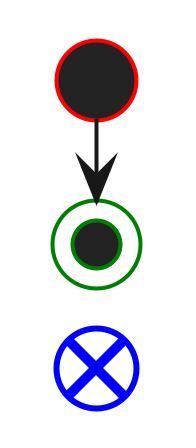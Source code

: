 {
  "sha1": "tl8jlq2bva9azkn5nqw0v94j83hhprl",
  "insertion": {
    "when": "2025-06-11T17:10:47.480Z",
    "url": "https://github.com/plantuml/plantuml/pull/2229",
    "user": "plantuml@gmail.com"
  }
}
@startuml
scale 5
<style>
start {
    LineColor #red
    LineThickness 5
}
stop {
    LineColor #green
    LineThickness 5
}
end {
    LineColor #blue
    LineThickness 5
}
</style>

start
stop
end
@enduml
